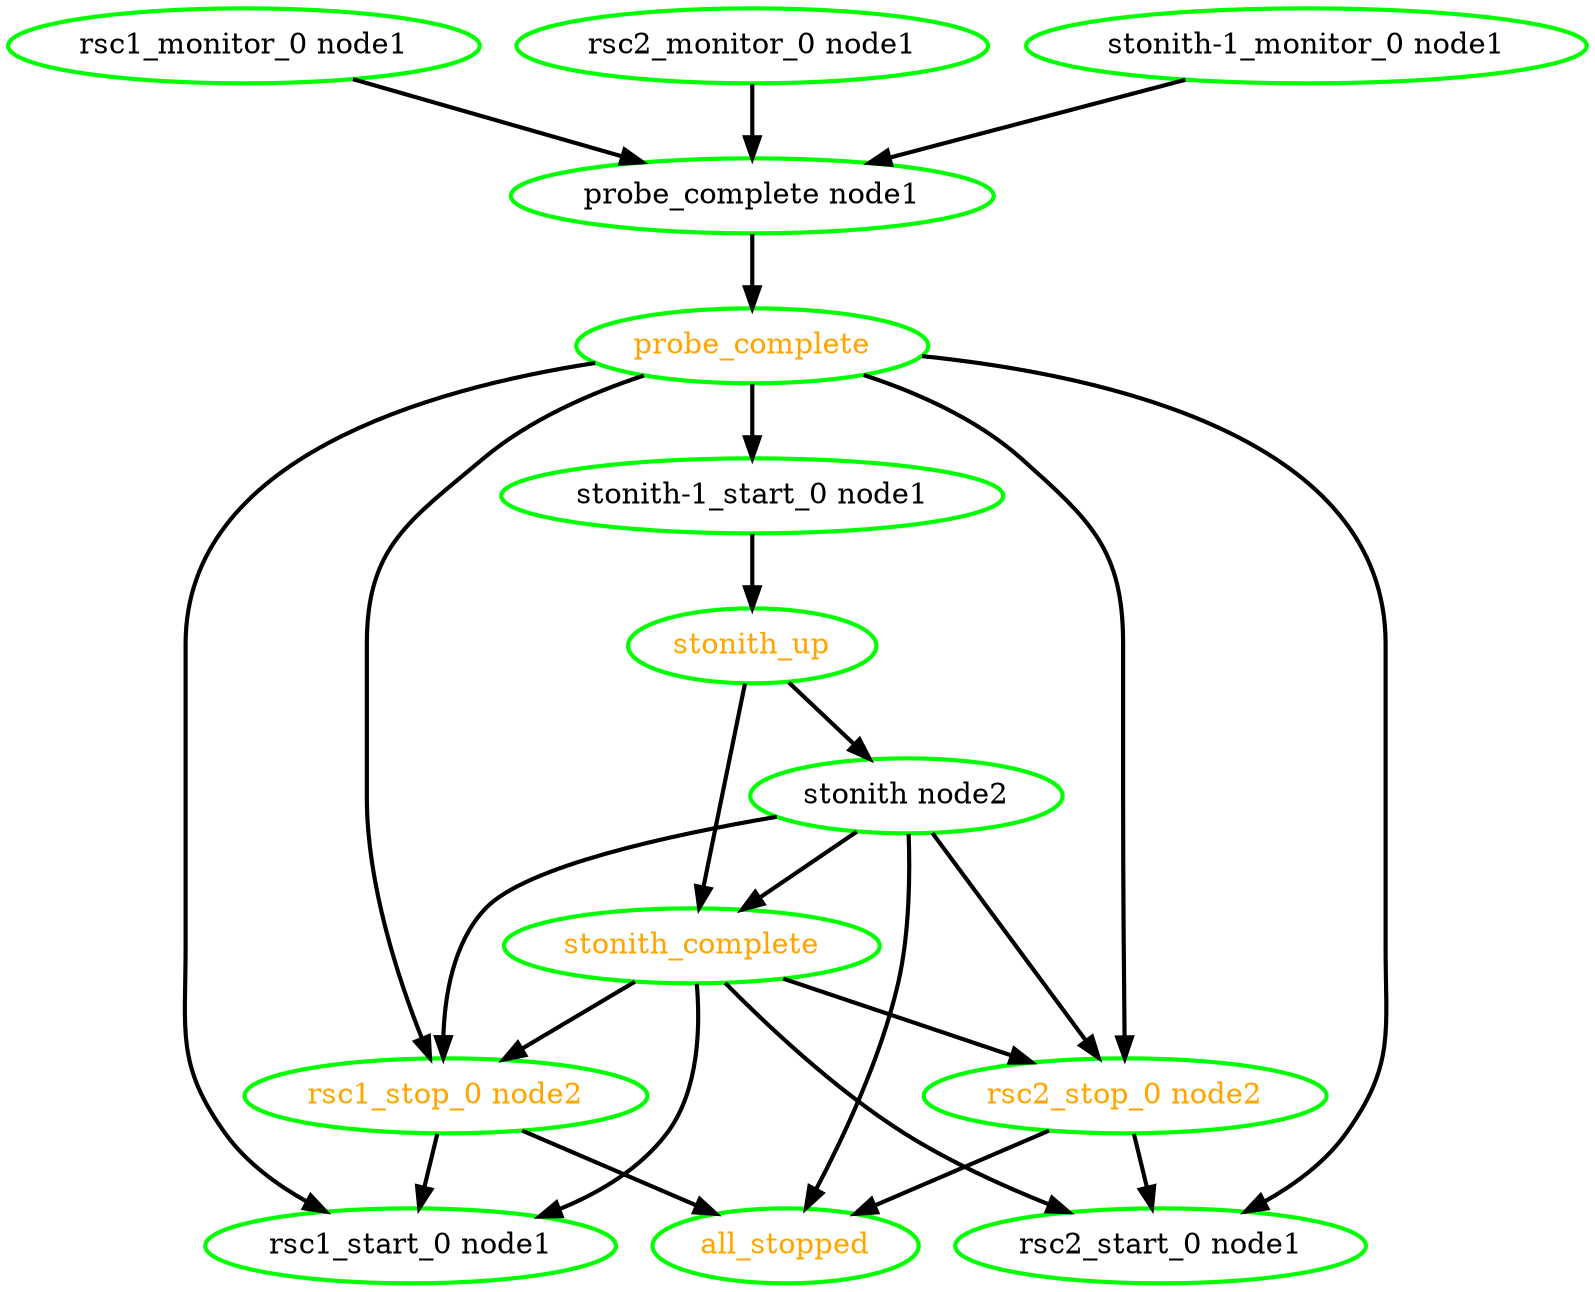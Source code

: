 digraph "g" {
"all_stopped" [ style=bold color="green" fontcolor="orange"  ]
"probe_complete node1" -> "probe_complete" [ style = bold]
"probe_complete node1" [ style=bold color="green" fontcolor="black"  ]
"probe_complete" -> "rsc1_start_0 node1" [ style = bold]
"probe_complete" -> "rsc1_stop_0 node2" [ style = bold]
"probe_complete" -> "rsc2_start_0 node1" [ style = bold]
"probe_complete" -> "rsc2_stop_0 node2" [ style = bold]
"probe_complete" -> "stonith-1_start_0 node1" [ style = bold]
"probe_complete" [ style=bold color="green" fontcolor="orange"  ]
"rsc1_monitor_0 node1" -> "probe_complete node1" [ style = bold]
"rsc1_monitor_0 node1" [ style=bold color="green" fontcolor="black"  ]
"rsc1_start_0 node1" [ style=bold color="green" fontcolor="black"  ]
"rsc1_stop_0 node2" -> "all_stopped" [ style = bold]
"rsc1_stop_0 node2" -> "rsc1_start_0 node1" [ style = bold]
"rsc1_stop_0 node2" [ style=bold color="green" fontcolor="orange"  ]
"rsc2_monitor_0 node1" -> "probe_complete node1" [ style = bold]
"rsc2_monitor_0 node1" [ style=bold color="green" fontcolor="black"  ]
"rsc2_start_0 node1" [ style=bold color="green" fontcolor="black"  ]
"rsc2_stop_0 node2" -> "all_stopped" [ style = bold]
"rsc2_stop_0 node2" -> "rsc2_start_0 node1" [ style = bold]
"rsc2_stop_0 node2" [ style=bold color="green" fontcolor="orange"  ]
"stonith node2" -> "all_stopped" [ style = bold]
"stonith node2" -> "rsc1_stop_0 node2" [ style = bold]
"stonith node2" -> "rsc2_stop_0 node2" [ style = bold]
"stonith node2" -> "stonith_complete" [ style = bold]
"stonith node2" [ style=bold color="green" fontcolor="black"  ]
"stonith-1_monitor_0 node1" -> "probe_complete node1" [ style = bold]
"stonith-1_monitor_0 node1" [ style=bold color="green" fontcolor="black"  ]
"stonith-1_start_0 node1" -> "stonith_up" [ style = bold]
"stonith-1_start_0 node1" [ style=bold color="green" fontcolor="black"  ]
"stonith_complete" -> "rsc1_start_0 node1" [ style = bold]
"stonith_complete" -> "rsc1_stop_0 node2" [ style = bold]
"stonith_complete" -> "rsc2_start_0 node1" [ style = bold]
"stonith_complete" -> "rsc2_stop_0 node2" [ style = bold]
"stonith_complete" [ style=bold color="green" fontcolor="orange"  ]
"stonith_up" -> "stonith node2" [ style = bold]
"stonith_up" -> "stonith_complete" [ style = bold]
"stonith_up" [ style=bold color="green" fontcolor="orange"  ]
}
